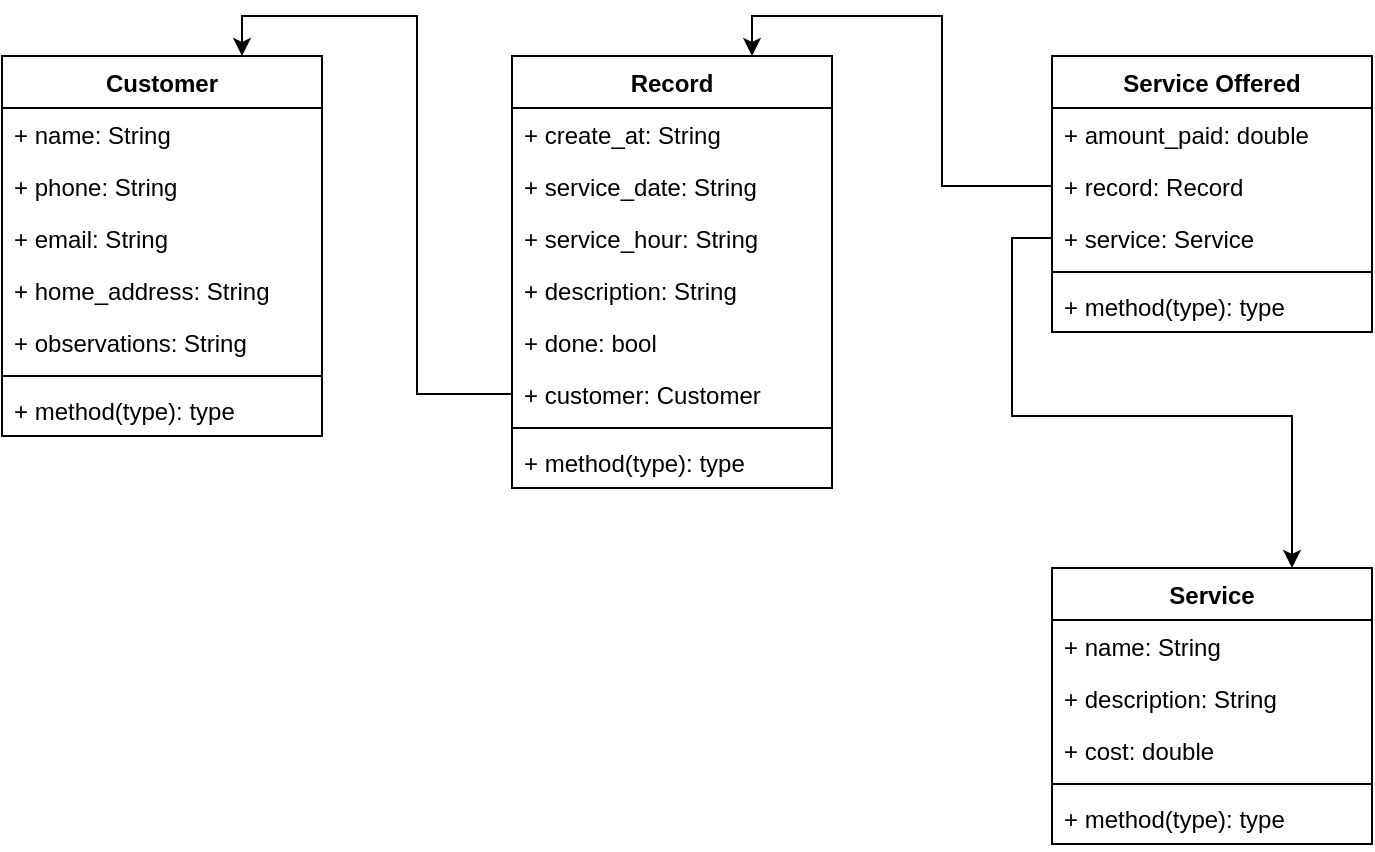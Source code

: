 <mxfile version="13.4.5" type="device"><diagram id="zUTqQUkmBfgcmS4AwkVO" name="Page-1"><mxGraphModel dx="723" dy="429" grid="1" gridSize="10" guides="1" tooltips="1" connect="1" arrows="1" fold="1" page="1" pageScale="1" pageWidth="1169" pageHeight="827" math="0" shadow="0"><root><mxCell id="0"/><mxCell id="1" parent="0"/><mxCell id="NqWQb0TP6_lvuNgLa5lV-25" style="edgeStyle=orthogonalEdgeStyle;rounded=0;orthogonalLoop=1;jettySize=auto;html=1;entryX=0.75;entryY=0;entryDx=0;entryDy=0;" edge="1" parent="1" source="NqWQb0TP6_lvuNgLa5lV-24" target="NqWQb0TP6_lvuNgLa5lV-1"><mxGeometry relative="1" as="geometry"/></mxCell><mxCell id="NqWQb0TP6_lvuNgLa5lV-15" value="Record" style="swimlane;fontStyle=1;align=center;verticalAlign=top;childLayout=stackLayout;horizontal=1;startSize=26;horizontalStack=0;resizeParent=1;resizeParentMax=0;resizeLast=0;collapsible=1;marginBottom=0;" vertex="1" parent="1"><mxGeometry x="525" y="264" width="160" height="216" as="geometry"/></mxCell><mxCell id="NqWQb0TP6_lvuNgLa5lV-16" value="+ create_at: String" style="text;strokeColor=none;fillColor=none;align=left;verticalAlign=top;spacingLeft=4;spacingRight=4;overflow=hidden;rotatable=0;points=[[0,0.5],[1,0.5]];portConstraint=eastwest;" vertex="1" parent="NqWQb0TP6_lvuNgLa5lV-15"><mxGeometry y="26" width="160" height="26" as="geometry"/></mxCell><mxCell id="NqWQb0TP6_lvuNgLa5lV-19" value="+ service_date: String" style="text;strokeColor=none;fillColor=none;align=left;verticalAlign=top;spacingLeft=4;spacingRight=4;overflow=hidden;rotatable=0;points=[[0,0.5],[1,0.5]];portConstraint=eastwest;" vertex="1" parent="NqWQb0TP6_lvuNgLa5lV-15"><mxGeometry y="52" width="160" height="26" as="geometry"/></mxCell><mxCell id="NqWQb0TP6_lvuNgLa5lV-20" value="+ service_hour: String" style="text;strokeColor=none;fillColor=none;align=left;verticalAlign=top;spacingLeft=4;spacingRight=4;overflow=hidden;rotatable=0;points=[[0,0.5],[1,0.5]];portConstraint=eastwest;" vertex="1" parent="NqWQb0TP6_lvuNgLa5lV-15"><mxGeometry y="78" width="160" height="26" as="geometry"/></mxCell><mxCell id="NqWQb0TP6_lvuNgLa5lV-21" value="+ description: String" style="text;strokeColor=none;fillColor=none;align=left;verticalAlign=top;spacingLeft=4;spacingRight=4;overflow=hidden;rotatable=0;points=[[0,0.5],[1,0.5]];portConstraint=eastwest;" vertex="1" parent="NqWQb0TP6_lvuNgLa5lV-15"><mxGeometry y="104" width="160" height="26" as="geometry"/></mxCell><mxCell id="NqWQb0TP6_lvuNgLa5lV-22" value="+ done: bool" style="text;strokeColor=none;fillColor=none;align=left;verticalAlign=top;spacingLeft=4;spacingRight=4;overflow=hidden;rotatable=0;points=[[0,0.5],[1,0.5]];portConstraint=eastwest;" vertex="1" parent="NqWQb0TP6_lvuNgLa5lV-15"><mxGeometry y="130" width="160" height="26" as="geometry"/></mxCell><mxCell id="NqWQb0TP6_lvuNgLa5lV-24" value="+ customer: Customer" style="text;strokeColor=none;fillColor=none;align=left;verticalAlign=top;spacingLeft=4;spacingRight=4;overflow=hidden;rotatable=0;points=[[0,0.5],[1,0.5]];portConstraint=eastwest;" vertex="1" parent="NqWQb0TP6_lvuNgLa5lV-15"><mxGeometry y="156" width="160" height="26" as="geometry"/></mxCell><mxCell id="NqWQb0TP6_lvuNgLa5lV-17" value="" style="line;strokeWidth=1;fillColor=none;align=left;verticalAlign=middle;spacingTop=-1;spacingLeft=3;spacingRight=3;rotatable=0;labelPosition=right;points=[];portConstraint=eastwest;" vertex="1" parent="NqWQb0TP6_lvuNgLa5lV-15"><mxGeometry y="182" width="160" height="8" as="geometry"/></mxCell><mxCell id="NqWQb0TP6_lvuNgLa5lV-18" value="+ method(type): type" style="text;strokeColor=none;fillColor=none;align=left;verticalAlign=top;spacingLeft=4;spacingRight=4;overflow=hidden;rotatable=0;points=[[0,0.5],[1,0.5]];portConstraint=eastwest;" vertex="1" parent="NqWQb0TP6_lvuNgLa5lV-15"><mxGeometry y="190" width="160" height="26" as="geometry"/></mxCell><mxCell id="NqWQb0TP6_lvuNgLa5lV-27" value="Service Offered" style="swimlane;fontStyle=1;align=center;verticalAlign=top;childLayout=stackLayout;horizontal=1;startSize=26;horizontalStack=0;resizeParent=1;resizeParentMax=0;resizeLast=0;collapsible=1;marginBottom=0;rounded=0;" vertex="1" parent="1"><mxGeometry x="795" y="264" width="160" height="138" as="geometry"/></mxCell><mxCell id="NqWQb0TP6_lvuNgLa5lV-23" value="+ amount_paid: double" style="text;strokeColor=none;fillColor=none;align=left;verticalAlign=top;spacingLeft=4;spacingRight=4;overflow=hidden;rotatable=0;points=[[0,0.5],[1,0.5]];portConstraint=eastwest;" vertex="1" parent="NqWQb0TP6_lvuNgLa5lV-27"><mxGeometry y="26" width="160" height="26" as="geometry"/></mxCell><mxCell id="NqWQb0TP6_lvuNgLa5lV-28" value="+ record: Record" style="text;strokeColor=none;fillColor=none;align=left;verticalAlign=top;spacingLeft=4;spacingRight=4;overflow=hidden;rotatable=0;points=[[0,0.5],[1,0.5]];portConstraint=eastwest;" vertex="1" parent="NqWQb0TP6_lvuNgLa5lV-27"><mxGeometry y="52" width="160" height="26" as="geometry"/></mxCell><mxCell id="NqWQb0TP6_lvuNgLa5lV-32" value="+ service: Service" style="text;strokeColor=none;fillColor=none;align=left;verticalAlign=top;spacingLeft=4;spacingRight=4;overflow=hidden;rotatable=0;points=[[0,0.5],[1,0.5]];portConstraint=eastwest;" vertex="1" parent="NqWQb0TP6_lvuNgLa5lV-27"><mxGeometry y="78" width="160" height="26" as="geometry"/></mxCell><mxCell id="NqWQb0TP6_lvuNgLa5lV-29" value="" style="line;strokeWidth=1;fillColor=none;align=left;verticalAlign=middle;spacingTop=-1;spacingLeft=3;spacingRight=3;rotatable=0;labelPosition=right;points=[];portConstraint=eastwest;" vertex="1" parent="NqWQb0TP6_lvuNgLa5lV-27"><mxGeometry y="104" width="160" height="8" as="geometry"/></mxCell><mxCell id="NqWQb0TP6_lvuNgLa5lV-30" value="+ method(type): type" style="text;strokeColor=none;fillColor=none;align=left;verticalAlign=top;spacingLeft=4;spacingRight=4;overflow=hidden;rotatable=0;points=[[0,0.5],[1,0.5]];portConstraint=eastwest;" vertex="1" parent="NqWQb0TP6_lvuNgLa5lV-27"><mxGeometry y="112" width="160" height="26" as="geometry"/></mxCell><mxCell id="NqWQb0TP6_lvuNgLa5lV-1" value="Customer" style="swimlane;fontStyle=1;align=center;verticalAlign=top;childLayout=stackLayout;horizontal=1;startSize=26;horizontalStack=0;resizeParent=1;resizeParentMax=0;resizeLast=0;collapsible=1;marginBottom=0;" vertex="1" parent="1"><mxGeometry x="270" y="264" width="160" height="190" as="geometry"/></mxCell><mxCell id="NqWQb0TP6_lvuNgLa5lV-2" value="+ name: String" style="text;strokeColor=none;fillColor=none;align=left;verticalAlign=top;spacingLeft=4;spacingRight=4;overflow=hidden;rotatable=0;points=[[0,0.5],[1,0.5]];portConstraint=eastwest;" vertex="1" parent="NqWQb0TP6_lvuNgLa5lV-1"><mxGeometry y="26" width="160" height="26" as="geometry"/></mxCell><mxCell id="NqWQb0TP6_lvuNgLa5lV-5" value="+ phone: String" style="text;strokeColor=none;fillColor=none;align=left;verticalAlign=top;spacingLeft=4;spacingRight=4;overflow=hidden;rotatable=0;points=[[0,0.5],[1,0.5]];portConstraint=eastwest;" vertex="1" parent="NqWQb0TP6_lvuNgLa5lV-1"><mxGeometry y="52" width="160" height="26" as="geometry"/></mxCell><mxCell id="NqWQb0TP6_lvuNgLa5lV-7" value="+ email: String" style="text;strokeColor=none;fillColor=none;align=left;verticalAlign=top;spacingLeft=4;spacingRight=4;overflow=hidden;rotatable=0;points=[[0,0.5],[1,0.5]];portConstraint=eastwest;" vertex="1" parent="NqWQb0TP6_lvuNgLa5lV-1"><mxGeometry y="78" width="160" height="26" as="geometry"/></mxCell><mxCell id="NqWQb0TP6_lvuNgLa5lV-8" value="+ home_address: String" style="text;strokeColor=none;fillColor=none;align=left;verticalAlign=top;spacingLeft=4;spacingRight=4;overflow=hidden;rotatable=0;points=[[0,0.5],[1,0.5]];portConstraint=eastwest;" vertex="1" parent="NqWQb0TP6_lvuNgLa5lV-1"><mxGeometry y="104" width="160" height="26" as="geometry"/></mxCell><mxCell id="NqWQb0TP6_lvuNgLa5lV-6" value="+ observations: String" style="text;strokeColor=none;fillColor=none;align=left;verticalAlign=top;spacingLeft=4;spacingRight=4;overflow=hidden;rotatable=0;points=[[0,0.5],[1,0.5]];portConstraint=eastwest;" vertex="1" parent="NqWQb0TP6_lvuNgLa5lV-1"><mxGeometry y="130" width="160" height="26" as="geometry"/></mxCell><mxCell id="NqWQb0TP6_lvuNgLa5lV-3" value="" style="line;strokeWidth=1;fillColor=none;align=left;verticalAlign=middle;spacingTop=-1;spacingLeft=3;spacingRight=3;rotatable=0;labelPosition=right;points=[];portConstraint=eastwest;" vertex="1" parent="NqWQb0TP6_lvuNgLa5lV-1"><mxGeometry y="156" width="160" height="8" as="geometry"/></mxCell><mxCell id="NqWQb0TP6_lvuNgLa5lV-4" value="+ method(type): type" style="text;strokeColor=none;fillColor=none;align=left;verticalAlign=top;spacingLeft=4;spacingRight=4;overflow=hidden;rotatable=0;points=[[0,0.5],[1,0.5]];portConstraint=eastwest;" vertex="1" parent="NqWQb0TP6_lvuNgLa5lV-1"><mxGeometry y="164" width="160" height="26" as="geometry"/></mxCell><mxCell id="NqWQb0TP6_lvuNgLa5lV-31" style="edgeStyle=orthogonalEdgeStyle;rounded=0;orthogonalLoop=1;jettySize=auto;html=1;entryX=0.75;entryY=0;entryDx=0;entryDy=0;" edge="1" parent="1" source="NqWQb0TP6_lvuNgLa5lV-28" target="NqWQb0TP6_lvuNgLa5lV-15"><mxGeometry relative="1" as="geometry"/></mxCell><mxCell id="NqWQb0TP6_lvuNgLa5lV-33" style="edgeStyle=orthogonalEdgeStyle;rounded=0;orthogonalLoop=1;jettySize=auto;html=1;entryX=0.75;entryY=0;entryDx=0;entryDy=0;" edge="1" parent="1" source="NqWQb0TP6_lvuNgLa5lV-32" target="NqWQb0TP6_lvuNgLa5lV-9"><mxGeometry relative="1" as="geometry"/></mxCell><mxCell id="NqWQb0TP6_lvuNgLa5lV-9" value="Service" style="swimlane;fontStyle=1;align=center;verticalAlign=top;childLayout=stackLayout;horizontal=1;startSize=26;horizontalStack=0;resizeParent=1;resizeParentMax=0;resizeLast=0;collapsible=1;marginBottom=0;rounded=0;swimlaneLine=1;" vertex="1" parent="1"><mxGeometry x="795" y="520" width="160" height="138" as="geometry"/></mxCell><mxCell id="NqWQb0TP6_lvuNgLa5lV-10" value="+ name: String" style="text;strokeColor=none;fillColor=none;align=left;verticalAlign=top;spacingLeft=4;spacingRight=4;overflow=hidden;rotatable=0;points=[[0,0.5],[1,0.5]];portConstraint=eastwest;" vertex="1" parent="NqWQb0TP6_lvuNgLa5lV-9"><mxGeometry y="26" width="160" height="26" as="geometry"/></mxCell><mxCell id="NqWQb0TP6_lvuNgLa5lV-13" value="+ description: String" style="text;strokeColor=none;fillColor=none;align=left;verticalAlign=top;spacingLeft=4;spacingRight=4;overflow=hidden;rotatable=0;points=[[0,0.5],[1,0.5]];portConstraint=eastwest;" vertex="1" parent="NqWQb0TP6_lvuNgLa5lV-9"><mxGeometry y="52" width="160" height="26" as="geometry"/></mxCell><mxCell id="NqWQb0TP6_lvuNgLa5lV-14" value="+ cost: double" style="text;strokeColor=none;fillColor=none;align=left;verticalAlign=top;spacingLeft=4;spacingRight=4;overflow=hidden;rotatable=0;points=[[0,0.5],[1,0.5]];portConstraint=eastwest;" vertex="1" parent="NqWQb0TP6_lvuNgLa5lV-9"><mxGeometry y="78" width="160" height="26" as="geometry"/></mxCell><mxCell id="NqWQb0TP6_lvuNgLa5lV-11" value="" style="line;strokeWidth=1;fillColor=none;align=left;verticalAlign=middle;spacingTop=-1;spacingLeft=3;spacingRight=3;rotatable=0;labelPosition=right;points=[];portConstraint=eastwest;" vertex="1" parent="NqWQb0TP6_lvuNgLa5lV-9"><mxGeometry y="104" width="160" height="8" as="geometry"/></mxCell><mxCell id="NqWQb0TP6_lvuNgLa5lV-12" value="+ method(type): type" style="text;strokeColor=none;fillColor=none;align=left;verticalAlign=top;spacingLeft=4;spacingRight=4;overflow=hidden;rotatable=0;points=[[0,0.5],[1,0.5]];portConstraint=eastwest;" vertex="1" parent="NqWQb0TP6_lvuNgLa5lV-9"><mxGeometry y="112" width="160" height="26" as="geometry"/></mxCell></root></mxGraphModel></diagram></mxfile>